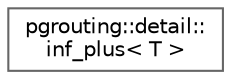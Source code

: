 digraph "Graphical Class Hierarchy"
{
 // LATEX_PDF_SIZE
  bgcolor="transparent";
  edge [fontname=Helvetica,fontsize=10,labelfontname=Helvetica,labelfontsize=10];
  node [fontname=Helvetica,fontsize=10,shape=box,height=0.2,width=0.4];
  rankdir="LR";
  Node0 [id="Node000000",label="pgrouting::detail::\linf_plus\< T \>",height=0.2,width=0.4,color="grey40", fillcolor="white", style="filled",URL="$structpgrouting_1_1detail_1_1inf__plus.html",tooltip=" "];
}
